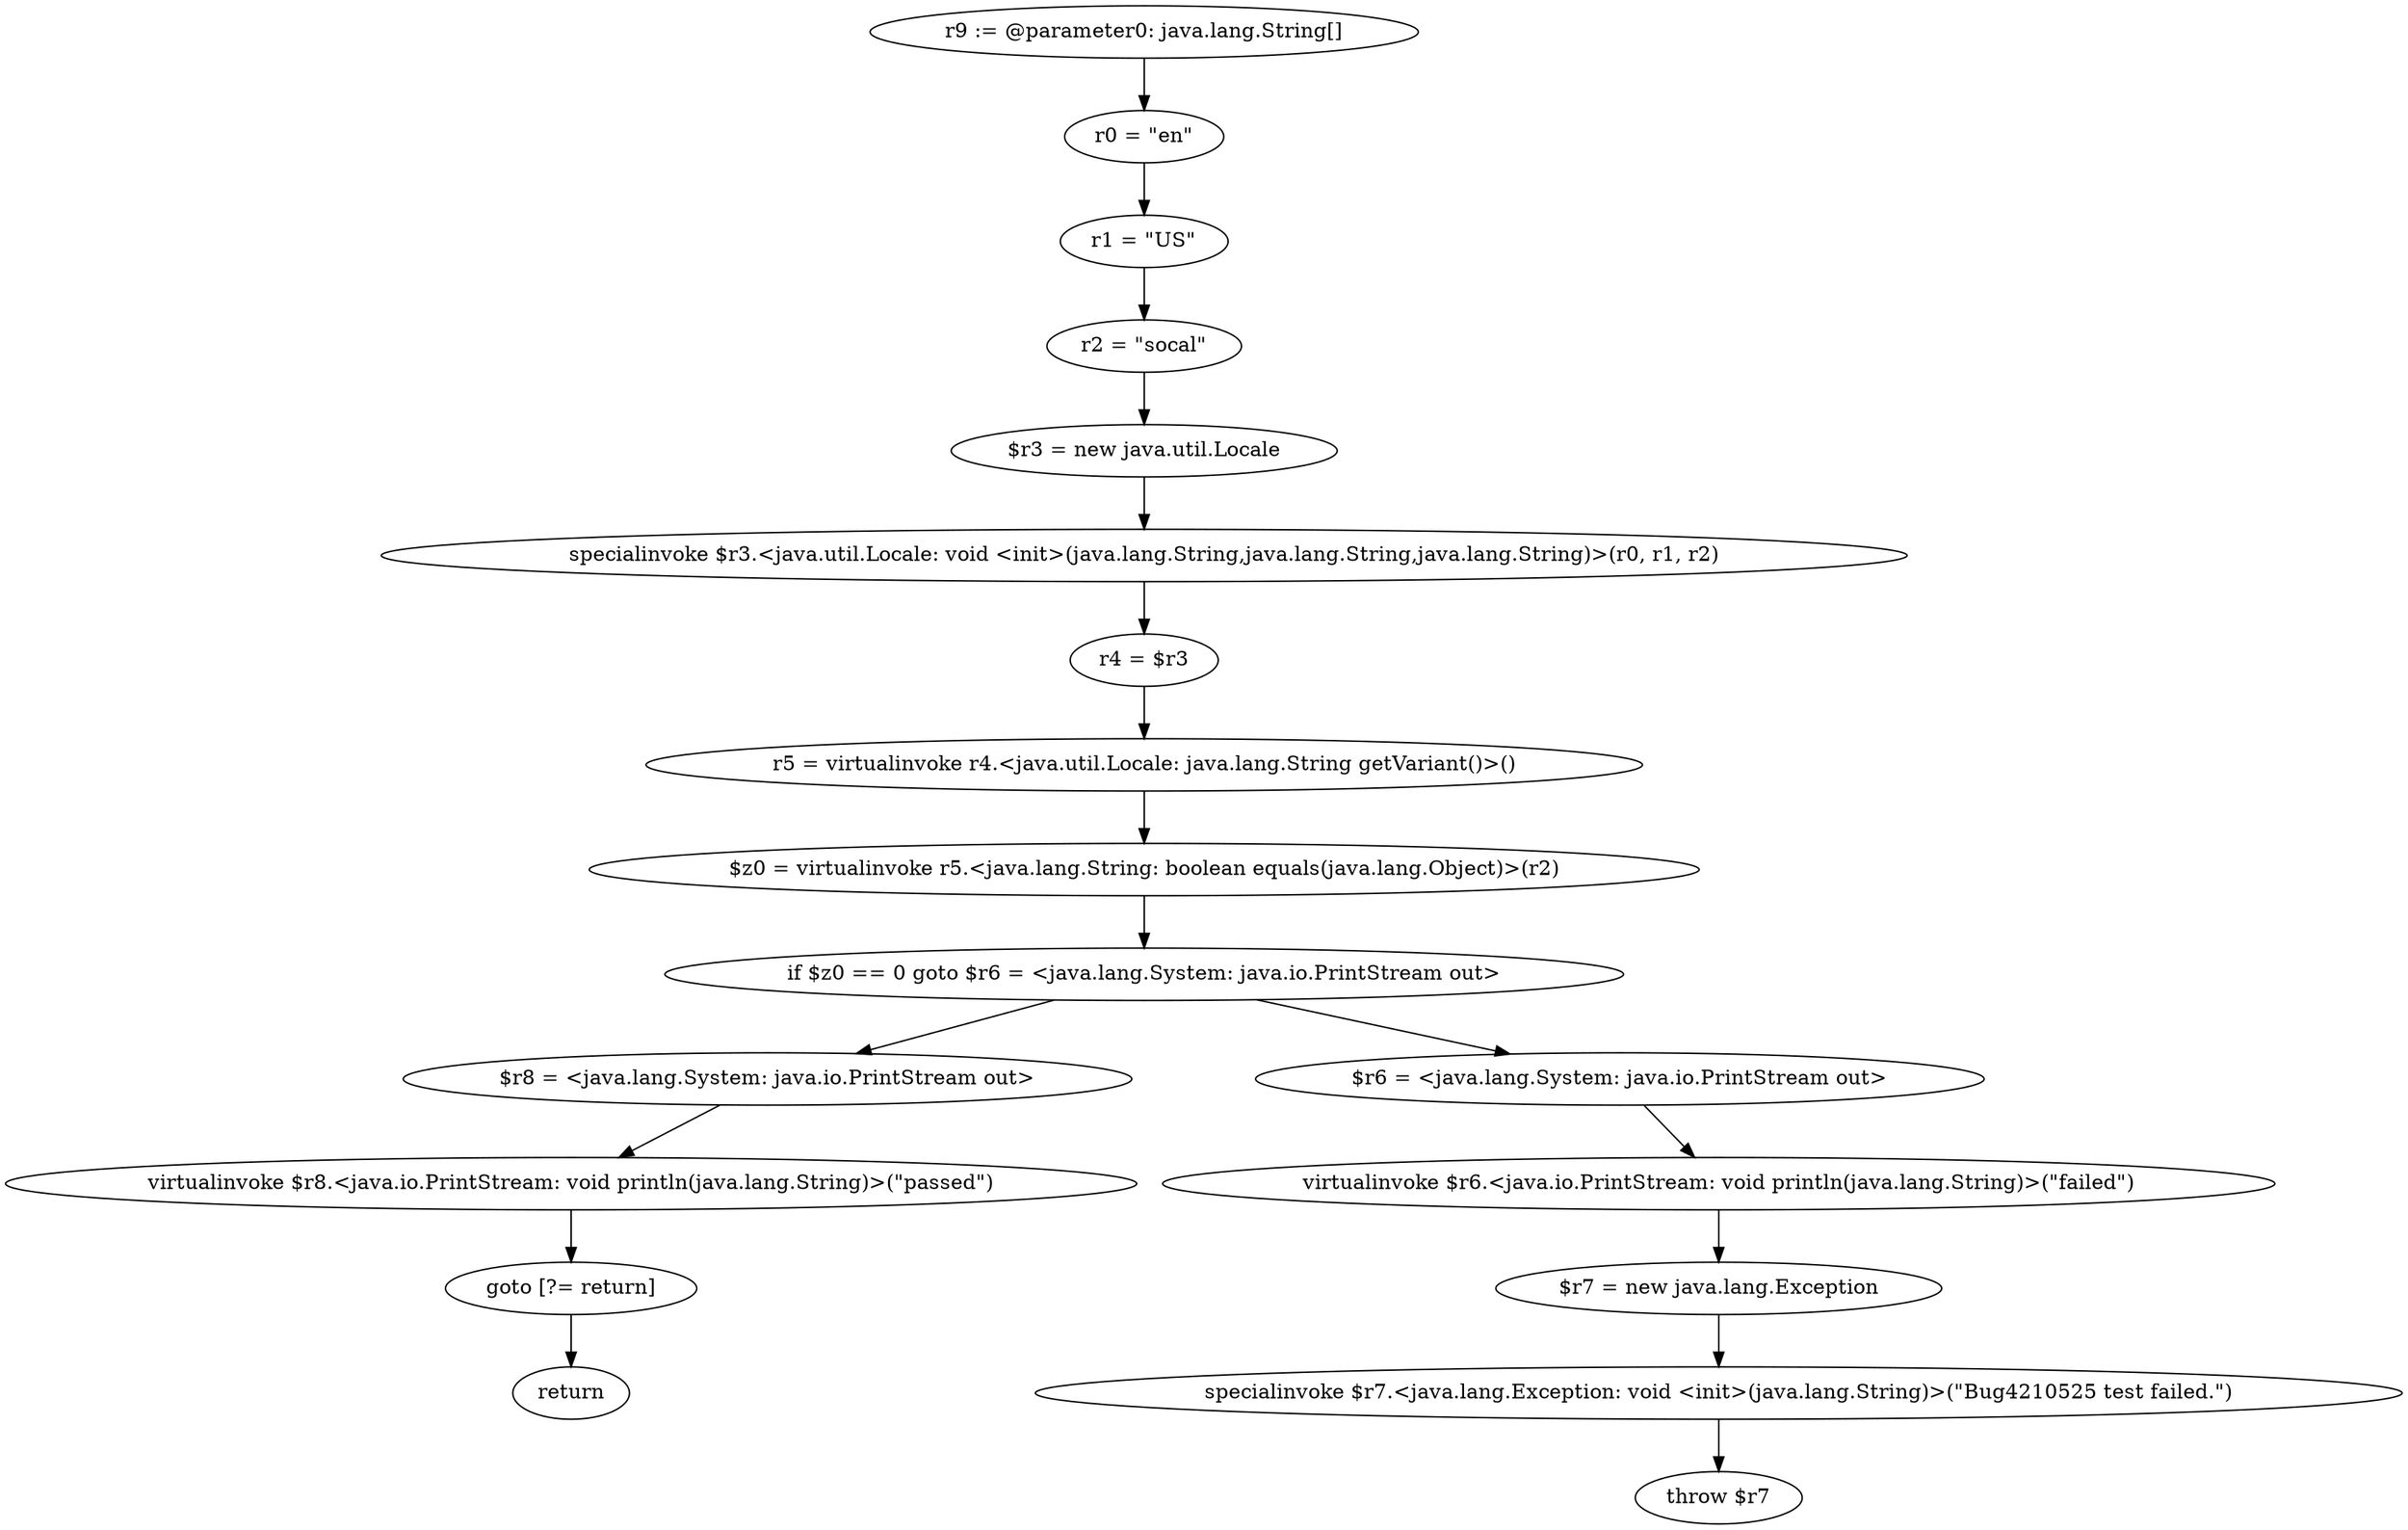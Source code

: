 digraph "unitGraph" {
    "r9 := @parameter0: java.lang.String[]"
    "r0 = \"en\""
    "r1 = \"US\""
    "r2 = \"socal\""
    "$r3 = new java.util.Locale"
    "specialinvoke $r3.<java.util.Locale: void <init>(java.lang.String,java.lang.String,java.lang.String)>(r0, r1, r2)"
    "r4 = $r3"
    "r5 = virtualinvoke r4.<java.util.Locale: java.lang.String getVariant()>()"
    "$z0 = virtualinvoke r5.<java.lang.String: boolean equals(java.lang.Object)>(r2)"
    "if $z0 == 0 goto $r6 = <java.lang.System: java.io.PrintStream out>"
    "$r8 = <java.lang.System: java.io.PrintStream out>"
    "virtualinvoke $r8.<java.io.PrintStream: void println(java.lang.String)>(\"passed\")"
    "goto [?= return]"
    "$r6 = <java.lang.System: java.io.PrintStream out>"
    "virtualinvoke $r6.<java.io.PrintStream: void println(java.lang.String)>(\"failed\")"
    "$r7 = new java.lang.Exception"
    "specialinvoke $r7.<java.lang.Exception: void <init>(java.lang.String)>(\"Bug4210525 test failed.\")"
    "throw $r7"
    "return"
    "r9 := @parameter0: java.lang.String[]"->"r0 = \"en\"";
    "r0 = \"en\""->"r1 = \"US\"";
    "r1 = \"US\""->"r2 = \"socal\"";
    "r2 = \"socal\""->"$r3 = new java.util.Locale";
    "$r3 = new java.util.Locale"->"specialinvoke $r3.<java.util.Locale: void <init>(java.lang.String,java.lang.String,java.lang.String)>(r0, r1, r2)";
    "specialinvoke $r3.<java.util.Locale: void <init>(java.lang.String,java.lang.String,java.lang.String)>(r0, r1, r2)"->"r4 = $r3";
    "r4 = $r3"->"r5 = virtualinvoke r4.<java.util.Locale: java.lang.String getVariant()>()";
    "r5 = virtualinvoke r4.<java.util.Locale: java.lang.String getVariant()>()"->"$z0 = virtualinvoke r5.<java.lang.String: boolean equals(java.lang.Object)>(r2)";
    "$z0 = virtualinvoke r5.<java.lang.String: boolean equals(java.lang.Object)>(r2)"->"if $z0 == 0 goto $r6 = <java.lang.System: java.io.PrintStream out>";
    "if $z0 == 0 goto $r6 = <java.lang.System: java.io.PrintStream out>"->"$r8 = <java.lang.System: java.io.PrintStream out>";
    "if $z0 == 0 goto $r6 = <java.lang.System: java.io.PrintStream out>"->"$r6 = <java.lang.System: java.io.PrintStream out>";
    "$r8 = <java.lang.System: java.io.PrintStream out>"->"virtualinvoke $r8.<java.io.PrintStream: void println(java.lang.String)>(\"passed\")";
    "virtualinvoke $r8.<java.io.PrintStream: void println(java.lang.String)>(\"passed\")"->"goto [?= return]";
    "goto [?= return]"->"return";
    "$r6 = <java.lang.System: java.io.PrintStream out>"->"virtualinvoke $r6.<java.io.PrintStream: void println(java.lang.String)>(\"failed\")";
    "virtualinvoke $r6.<java.io.PrintStream: void println(java.lang.String)>(\"failed\")"->"$r7 = new java.lang.Exception";
    "$r7 = new java.lang.Exception"->"specialinvoke $r7.<java.lang.Exception: void <init>(java.lang.String)>(\"Bug4210525 test failed.\")";
    "specialinvoke $r7.<java.lang.Exception: void <init>(java.lang.String)>(\"Bug4210525 test failed.\")"->"throw $r7";
}

